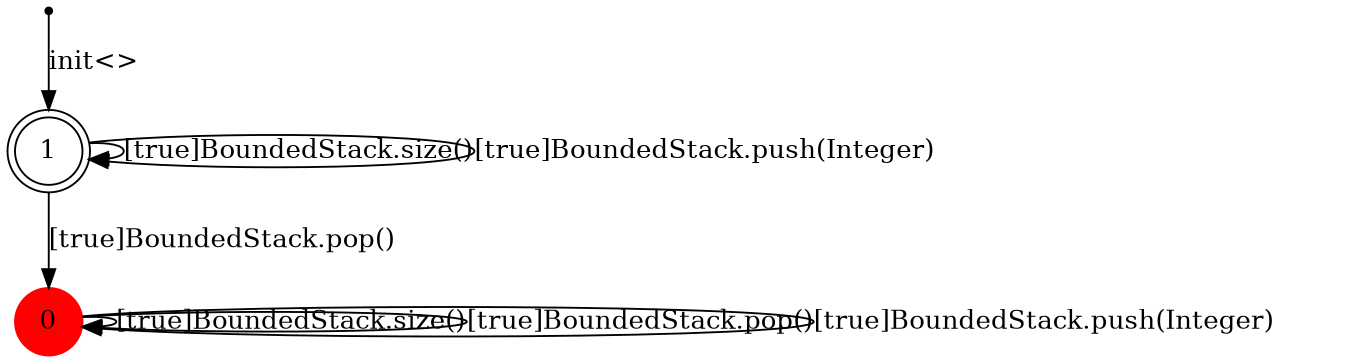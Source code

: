 digraph automaton {
	center=true;
	size="9,11";
	init -> 1 [label="init<>"];
	1 -> 1 [label="[true]BoundedStack.size()"];
	1 -> 0 [label="[true]BoundedStack.pop()"];
	1 -> 1 [label="[true]BoundedStack.push(Integer)"];
	0 -> 0 [label="[true]BoundedStack.size()"];
	0 -> 0 [label="[true]BoundedStack.pop()"];
	0 -> 0 [label="[true]BoundedStack.push(Integer)"];
	init [shape=point];
	1 [label="1", shape=doublecircle];
	0 [label="0", shape=circle, style=filled, color=red];
}
